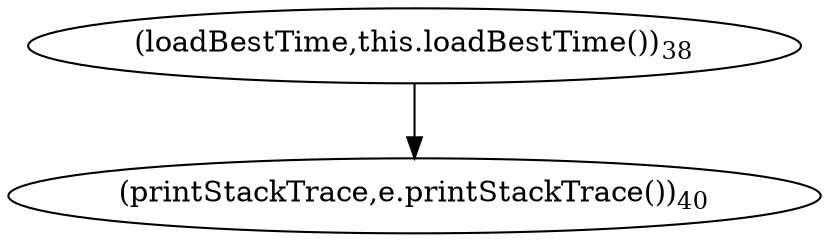 digraph "&lt;init&gt;" {  
"100" [label = <(loadBestTime,this.loadBestTime())<SUB>38</SUB>> ]
"103" [label = <(printStackTrace,e.printStackTrace())<SUB>40</SUB>> ]
  "100" -> "103" 
}
